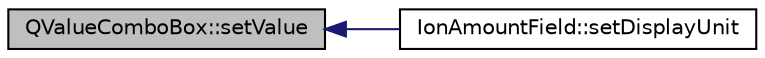 digraph "QValueComboBox::setValue"
{
  edge [fontname="Helvetica",fontsize="10",labelfontname="Helvetica",labelfontsize="10"];
  node [fontname="Helvetica",fontsize="10",shape=record];
  rankdir="LR";
  Node10 [label="QValueComboBox::setValue",height=0.2,width=0.4,color="black", fillcolor="grey75", style="filled", fontcolor="black"];
  Node10 -> Node11 [dir="back",color="midnightblue",fontsize="10",style="solid",fontname="Helvetica"];
  Node11 [label="IonAmountField::setDisplayUnit",height=0.2,width=0.4,color="black", fillcolor="white", style="filled",URL="$db/d1e/class_ion_amount_field.html#ab23ecd4794595267793c964da6e4beab",tooltip="Change unit used to display amount. "];
}
